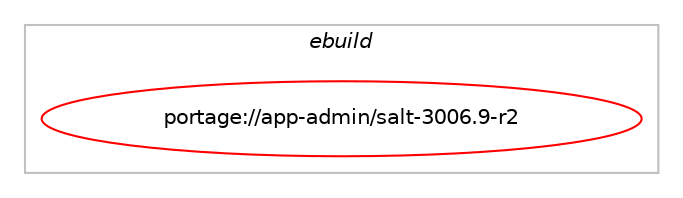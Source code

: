 digraph prolog {

# *************
# Graph options
# *************

newrank=true;
concentrate=true;
compound=true;
graph [rankdir=LR,fontname=Helvetica,fontsize=10,ranksep=1.5];#, ranksep=2.5, nodesep=0.2];
edge  [arrowhead=vee];
node  [fontname=Helvetica,fontsize=10];

# **********
# The ebuild
# **********

subgraph cluster_leftcol {
color=gray;
label=<<i>ebuild</i>>;
id [label="portage://app-admin/salt-3006.9-r2", color=red, width=4, href="../app-admin/salt-3006.9-r2.svg"];
}

# ****************
# The dependencies
# ****************

subgraph cluster_midcol {
color=gray;
label=<<i>dependencies</i>>;
subgraph cluster_compile {
fillcolor="#eeeeee";
style=filled;
label=<<i>compile</i>>;
}
subgraph cluster_compileandrun {
fillcolor="#eeeeee";
style=filled;
label=<<i>compile and run</i>>;
}
subgraph cluster_run {
fillcolor="#eeeeee";
style=filled;
label=<<i>run</i>>;
# *** BEGIN UNKNOWN DEPENDENCY TYPE (TODO) ***
# id -> equal(use_conditional_group(positive,amd64,portage://app-admin/salt-3006.9-r2,[use_conditional_group(positive,nova,portage://app-admin/salt-3006.9-r2,[use_conditional_group(positive,python_targets_python3_10,portage://app-admin/salt-3006.9-r2,[package_dependency(portage://app-admin/salt-3006.9-r2,run,no,dev-python,python-novaclient,greaterequal,[2.17.0,,,2.17.0],[],[use(optenable(python_targets_python3_10),negative),use(optenable(python_targets_python3_11),negative)])]),use_conditional_group(positive,python_targets_python3_11,portage://app-admin/salt-3006.9-r2,[package_dependency(portage://app-admin/salt-3006.9-r2,run,no,dev-python,python-novaclient,greaterequal,[2.17.0,,,2.17.0],[],[use(optenable(python_targets_python3_10),negative),use(optenable(python_targets_python3_11),negative)])])]),use_conditional_group(positive,neutron,portage://app-admin/salt-3006.9-r2,[use_conditional_group(positive,python_targets_python3_10,portage://app-admin/salt-3006.9-r2,[package_dependency(portage://app-admin/salt-3006.9-r2,run,no,dev-python,python-neutronclient,greaterequal,[2.3.6,,,2.3.6],[],[use(optenable(python_targets_python3_10),negative),use(optenable(python_targets_python3_11),negative)])]),use_conditional_group(positive,python_targets_python3_11,portage://app-admin/salt-3006.9-r2,[package_dependency(portage://app-admin/salt-3006.9-r2,run,no,dev-python,python-neutronclient,greaterequal,[2.3.6,,,2.3.6],[],[use(optenable(python_targets_python3_10),negative),use(optenable(python_targets_python3_11),negative)])])])]))
# *** END UNKNOWN DEPENDENCY TYPE (TODO) ***

# *** BEGIN UNKNOWN DEPENDENCY TYPE (TODO) ***
# id -> equal(use_conditional_group(positive,cheetah,portage://app-admin/salt-3006.9-r2,[package_dependency(portage://app-admin/salt-3006.9-r2,run,no,dev-python,cheetah3,greaterequal,[3.2.2,,,3.2.2],[],[use(optenable(python_targets_python3_10),negative),use(optenable(python_targets_python3_11),negative),use(optenable(python_targets_python3_12),negative)])]))
# *** END UNKNOWN DEPENDENCY TYPE (TODO) ***

# *** BEGIN UNKNOWN DEPENDENCY TYPE (TODO) ***
# id -> equal(use_conditional_group(positive,cherrypy,portage://app-admin/salt-3006.9-r2,[package_dependency(portage://app-admin/salt-3006.9-r2,run,no,dev-python,cherrypy,greaterequal,[18.6.1,,,18.6.1],[],[use(optenable(python_targets_python3_10),negative),use(optenable(python_targets_python3_11),negative),use(optenable(python_targets_python3_12),negative)])]))
# *** END UNKNOWN DEPENDENCY TYPE (TODO) ***

# *** BEGIN UNKNOWN DEPENDENCY TYPE (TODO) ***
# id -> equal(use_conditional_group(positive,genshi,portage://app-admin/salt-3006.9-r2,[package_dependency(portage://app-admin/salt-3006.9-r2,run,no,dev-python,genshi,none,[,,],[],[use(optenable(python_targets_python3_10),negative),use(optenable(python_targets_python3_11),negative),use(optenable(python_targets_python3_12),negative)])]))
# *** END UNKNOWN DEPENDENCY TYPE (TODO) ***

# *** BEGIN UNKNOWN DEPENDENCY TYPE (TODO) ***
# id -> equal(use_conditional_group(positive,gnupg,portage://app-admin/salt-3006.9-r2,[package_dependency(portage://app-admin/salt-3006.9-r2,run,no,dev-python,python-gnupg,none,[,,],[],[use(optenable(python_targets_python3_10),negative),use(optenable(python_targets_python3_11),negative),use(optenable(python_targets_python3_12),negative)])]))
# *** END UNKNOWN DEPENDENCY TYPE (TODO) ***

# *** BEGIN UNKNOWN DEPENDENCY TYPE (TODO) ***
# id -> equal(use_conditional_group(positive,keyring,portage://app-admin/salt-3006.9-r2,[package_dependency(portage://app-admin/salt-3006.9-r2,run,no,dev-python,keyring,none,[,,],[],[use(optenable(python_targets_python3_10),negative),use(optenable(python_targets_python3_11),negative),use(optenable(python_targets_python3_12),negative)])]))
# *** END UNKNOWN DEPENDENCY TYPE (TODO) ***

# *** BEGIN UNKNOWN DEPENDENCY TYPE (TODO) ***
# id -> equal(use_conditional_group(positive,ldap,portage://app-admin/salt-3006.9-r2,[package_dependency(portage://app-admin/salt-3006.9-r2,run,no,dev-python,python-ldap,none,[,,],[],[use(optenable(python_targets_python3_10),negative),use(optenable(python_targets_python3_11),negative),use(optenable(python_targets_python3_12),negative)])]))
# *** END UNKNOWN DEPENDENCY TYPE (TODO) ***

# *** BEGIN UNKNOWN DEPENDENCY TYPE (TODO) ***
# id -> equal(use_conditional_group(positive,libcloud,portage://app-admin/salt-3006.9-r2,[package_dependency(portage://app-admin/salt-3006.9-r2,run,no,dev-python,aiohttp,none,[,,],[],[use(optenable(python_targets_python3_10),negative),use(optenable(python_targets_python3_11),negative),use(optenable(python_targets_python3_12),negative)]),package_dependency(portage://app-admin/salt-3006.9-r2,run,no,dev-python,aiosignal,none,[,,],[],[use(optenable(python_targets_python3_10),negative),use(optenable(python_targets_python3_11),negative),use(optenable(python_targets_python3_12),negative)]),package_dependency(portage://app-admin/salt-3006.9-r2,run,no,dev-python,apache-libcloud,greaterequal,[2.5.0,,,2.5.0],[],[use(optenable(python_targets_python3_10),negative),use(optenable(python_targets_python3_11),negative),use(optenable(python_targets_python3_12),negative)]),package_dependency(portage://app-admin/salt-3006.9-r2,run,no,dev-python,async-timeout,none,[,,],[],[use(optenable(python_targets_python3_10),negative),use(optenable(python_targets_python3_11),negative),use(optenable(python_targets_python3_12),negative)])]))
# *** END UNKNOWN DEPENDENCY TYPE (TODO) ***

# *** BEGIN UNKNOWN DEPENDENCY TYPE (TODO) ***
# id -> equal(use_conditional_group(positive,libvirt,portage://app-admin/salt-3006.9-r2,[package_dependency(portage://app-admin/salt-3006.9-r2,run,no,dev-python,libvirt-python,none,[,,],[],[use(optenable(python_targets_python3_10),negative),use(optenable(python_targets_python3_11),negative),use(optenable(python_targets_python3_12),negative)])]))
# *** END UNKNOWN DEPENDENCY TYPE (TODO) ***

# *** BEGIN UNKNOWN DEPENDENCY TYPE (TODO) ***
# id -> equal(use_conditional_group(positive,mako,portage://app-admin/salt-3006.9-r2,[package_dependency(portage://app-admin/salt-3006.9-r2,run,no,dev-python,mako,none,[,,],[],[use(optenable(python_targets_python3_10),negative),use(optenable(python_targets_python3_11),negative),use(optenable(python_targets_python3_12),negative)])]))
# *** END UNKNOWN DEPENDENCY TYPE (TODO) ***

# *** BEGIN UNKNOWN DEPENDENCY TYPE (TODO) ***
# id -> equal(use_conditional_group(positive,mongodb,portage://app-admin/salt-3006.9-r2,[package_dependency(portage://app-admin/salt-3006.9-r2,run,no,dev-python,pymongo,none,[,,],[],[use(optenable(python_targets_python3_10),negative),use(optenable(python_targets_python3_11),negative),use(optenable(python_targets_python3_12),negative)])]))
# *** END UNKNOWN DEPENDENCY TYPE (TODO) ***

# *** BEGIN UNKNOWN DEPENDENCY TYPE (TODO) ***
# id -> equal(use_conditional_group(positive,openssl,portage://app-admin/salt-3006.9-r2,[package_dependency(portage://app-admin/salt-3006.9-r2,run,no,dev-libs,openssl,none,[,,],[slot(0),equal],[use(disable(bindist),negative)]),package_dependency(portage://app-admin/salt-3006.9-r2,run,no,dev-python,pyopenssl,greaterequal,[23.2.0,,,23.2.0],[],[use(optenable(python_targets_python3_10),negative),use(optenable(python_targets_python3_11),negative),use(optenable(python_targets_python3_12),negative)])]))
# *** END UNKNOWN DEPENDENCY TYPE (TODO) ***

# *** BEGIN UNKNOWN DEPENDENCY TYPE (TODO) ***
# id -> equal(use_conditional_group(positive,portage,portage://app-admin/salt-3006.9-r2,[package_dependency(portage://app-admin/salt-3006.9-r2,run,no,sys-apps,portage,none,[,,],[],[use(optenable(python_targets_python3_10),negative),use(optenable(python_targets_python3_11),negative),use(optenable(python_targets_python3_12),negative)])]))
# *** END UNKNOWN DEPENDENCY TYPE (TODO) ***

# *** BEGIN UNKNOWN DEPENDENCY TYPE (TODO) ***
# id -> equal(use_conditional_group(positive,profile,portage://app-admin/salt-3006.9-r2,[package_dependency(portage://app-admin/salt-3006.9-r2,run,no,dev-python,yappi,none,[,,],[],[use(optenable(python_targets_python3_10),negative),use(optenable(python_targets_python3_11),negative),use(optenable(python_targets_python3_12),negative)])]))
# *** END UNKNOWN DEPENDENCY TYPE (TODO) ***

# *** BEGIN UNKNOWN DEPENDENCY TYPE (TODO) ***
# id -> equal(use_conditional_group(positive,python_targets_python3_10,portage://app-admin/salt-3006.9-r2,[package_dependency(portage://app-admin/salt-3006.9-r2,run,no,dev-lang,python,none,[,,],[slot(3.10)],[])]))
# *** END UNKNOWN DEPENDENCY TYPE (TODO) ***

# *** BEGIN UNKNOWN DEPENDENCY TYPE (TODO) ***
# id -> equal(use_conditional_group(positive,python_targets_python3_11,portage://app-admin/salt-3006.9-r2,[package_dependency(portage://app-admin/salt-3006.9-r2,run,no,dev-lang,python,none,[,,],[slot(3.11)],[])]))
# *** END UNKNOWN DEPENDENCY TYPE (TODO) ***

# *** BEGIN UNKNOWN DEPENDENCY TYPE (TODO) ***
# id -> equal(use_conditional_group(positive,python_targets_python3_12,portage://app-admin/salt-3006.9-r2,[package_dependency(portage://app-admin/salt-3006.9-r2,run,no,dev-lang,python,none,[,,],[slot(3.12)],[])]))
# *** END UNKNOWN DEPENDENCY TYPE (TODO) ***

# *** BEGIN UNKNOWN DEPENDENCY TYPE (TODO) ***
# id -> equal(use_conditional_group(positive,raet,portage://app-admin/salt-3006.9-r2,[package_dependency(portage://app-admin/salt-3006.9-r2,run,no,dev-python,libnacl,greaterequal,[1.0.0,,,1.0.0],[],[use(optenable(python_targets_python3_10),negative),use(optenable(python_targets_python3_11),negative),use(optenable(python_targets_python3_12),negative)]),package_dependency(portage://app-admin/salt-3006.9-r2,run,no,dev-python,ioflo,greaterequal,[1.1.7,,,1.1.7],[],[use(optenable(python_targets_python3_10),negative),use(optenable(python_targets_python3_11),negative),use(optenable(python_targets_python3_12),negative)]),package_dependency(portage://app-admin/salt-3006.9-r2,run,no,dev-python,raet,greaterequal,[0.6.0,,,0.6.0],[],[use(optenable(python_targets_python3_10),negative),use(optenable(python_targets_python3_11),negative),use(optenable(python_targets_python3_12),negative)])]))
# *** END UNKNOWN DEPENDENCY TYPE (TODO) ***

# *** BEGIN UNKNOWN DEPENDENCY TYPE (TODO) ***
# id -> equal(use_conditional_group(positive,redis,portage://app-admin/salt-3006.9-r2,[package_dependency(portage://app-admin/salt-3006.9-r2,run,no,dev-python,redis,none,[,,],[],[use(optenable(python_targets_python3_10),negative),use(optenable(python_targets_python3_11),negative),use(optenable(python_targets_python3_12),negative)])]))
# *** END UNKNOWN DEPENDENCY TYPE (TODO) ***

# *** BEGIN UNKNOWN DEPENDENCY TYPE (TODO) ***
# id -> equal(use_conditional_group(positive,selinux,portage://app-admin/salt-3006.9-r2,[package_dependency(portage://app-admin/salt-3006.9-r2,run,no,sec-policy,selinux-salt,none,[,,],[],[])]))
# *** END UNKNOWN DEPENDENCY TYPE (TODO) ***

# *** BEGIN UNKNOWN DEPENDENCY TYPE (TODO) ***
# id -> equal(use_conditional_group(positive,vim-syntax,portage://app-admin/salt-3006.9-r2,[package_dependency(portage://app-admin/salt-3006.9-r2,run,no,app-vim,salt-vim,none,[,,],[],[])]))
# *** END UNKNOWN DEPENDENCY TYPE (TODO) ***

# *** BEGIN UNKNOWN DEPENDENCY TYPE (TODO) ***
# id -> equal(use_conditional_group(positive,zeromq,portage://app-admin/salt-3006.9-r2,[package_dependency(portage://app-admin/salt-3006.9-r2,run,no,dev-python,pyzmq,greaterequal,[19.0.0,,,19.0.0],[],[use(optenable(python_targets_python3_10),negative),use(optenable(python_targets_python3_11),negative),use(optenable(python_targets_python3_12),negative)])]))
# *** END UNKNOWN DEPENDENCY TYPE (TODO) ***

# *** BEGIN UNKNOWN DEPENDENCY TYPE (TODO) ***
# id -> equal(package_dependency(portage://app-admin/salt-3006.9-r2,run,no,dev-python,backports-ssl-match-hostname,none,[,,],[],[use(optenable(python_targets_python3_10),negative),use(optenable(python_targets_python3_11),negative),use(optenable(python_targets_python3_12),negative)]))
# *** END UNKNOWN DEPENDENCY TYPE (TODO) ***

# *** BEGIN UNKNOWN DEPENDENCY TYPE (TODO) ***
# id -> equal(package_dependency(portage://app-admin/salt-3006.9-r2,run,no,dev-python,certifi,greaterequal,[2023.07.22,,,2023.07.22],[],[use(optenable(python_targets_python3_10),negative),use(optenable(python_targets_python3_11),negative),use(optenable(python_targets_python3_12),negative)]))
# *** END UNKNOWN DEPENDENCY TYPE (TODO) ***

# *** BEGIN UNKNOWN DEPENDENCY TYPE (TODO) ***
# id -> equal(package_dependency(portage://app-admin/salt-3006.9-r2,run,no,dev-python,croniter,none,[,,],[],[use(optenable(python_targets_python3_10),negative),use(optenable(python_targets_python3_11),negative),use(optenable(python_targets_python3_12),negative)]))
# *** END UNKNOWN DEPENDENCY TYPE (TODO) ***

# *** BEGIN UNKNOWN DEPENDENCY TYPE (TODO) ***
# id -> equal(package_dependency(portage://app-admin/salt-3006.9-r2,run,no,dev-python,cryptography,greaterequal,[41.0.3,,,41.0.3],[],[use(optenable(python_targets_python3_10),negative),use(optenable(python_targets_python3_11),negative),use(optenable(python_targets_python3_12),negative)]))
# *** END UNKNOWN DEPENDENCY TYPE (TODO) ***

# *** BEGIN UNKNOWN DEPENDENCY TYPE (TODO) ***
# id -> equal(package_dependency(portage://app-admin/salt-3006.9-r2,run,no,dev-python,distro,greaterequal,[1.5,,,1.5],[],[use(optenable(python_targets_python3_10),negative),use(optenable(python_targets_python3_11),negative),use(optenable(python_targets_python3_12),negative)]))
# *** END UNKNOWN DEPENDENCY TYPE (TODO) ***

# *** BEGIN UNKNOWN DEPENDENCY TYPE (TODO) ***
# id -> equal(package_dependency(portage://app-admin/salt-3006.9-r2,run,no,dev-python,jinja,greaterequal,[3.1.4,,,3.1.4],[],[use(optenable(python_targets_python3_10),negative),use(optenable(python_targets_python3_11),negative),use(optenable(python_targets_python3_12),negative)]))
# *** END UNKNOWN DEPENDENCY TYPE (TODO) ***

# *** BEGIN UNKNOWN DEPENDENCY TYPE (TODO) ***
# id -> equal(package_dependency(portage://app-admin/salt-3006.9-r2,run,no,dev-python,jmespath,none,[,,],[],[use(optenable(python_targets_python3_10),negative),use(optenable(python_targets_python3_11),negative),use(optenable(python_targets_python3_12),negative)]))
# *** END UNKNOWN DEPENDENCY TYPE (TODO) ***

# *** BEGIN UNKNOWN DEPENDENCY TYPE (TODO) ***
# id -> equal(package_dependency(portage://app-admin/salt-3006.9-r2,run,no,dev-python,libnacl,none,[,,],[],[use(optenable(python_targets_python3_10),negative),use(optenable(python_targets_python3_11),negative),use(optenable(python_targets_python3_12),negative)]))
# *** END UNKNOWN DEPENDENCY TYPE (TODO) ***

# *** BEGIN UNKNOWN DEPENDENCY TYPE (TODO) ***
# id -> equal(package_dependency(portage://app-admin/salt-3006.9-r2,run,no,dev-python,looseversion,none,[,,],[],[use(optenable(python_targets_python3_10),negative),use(optenable(python_targets_python3_11),negative),use(optenable(python_targets_python3_12),negative)]))
# *** END UNKNOWN DEPENDENCY TYPE (TODO) ***

# *** BEGIN UNKNOWN DEPENDENCY TYPE (TODO) ***
# id -> equal(package_dependency(portage://app-admin/salt-3006.9-r2,run,no,dev-python,markupsafe,greaterequal,[2.1.2,,,2.1.2],[],[use(optenable(python_targets_python3_10),negative),use(optenable(python_targets_python3_11),negative),use(optenable(python_targets_python3_12),negative)]))
# *** END UNKNOWN DEPENDENCY TYPE (TODO) ***

# *** BEGIN UNKNOWN DEPENDENCY TYPE (TODO) ***
# id -> equal(package_dependency(portage://app-admin/salt-3006.9-r2,run,no,dev-python,msgpack,greaterequal,[1.0.0,,,1.0.0],[],[use(optenable(python_targets_python3_10),negative),use(optenable(python_targets_python3_11),negative),use(optenable(python_targets_python3_12),negative)]))
# *** END UNKNOWN DEPENDENCY TYPE (TODO) ***

# *** BEGIN UNKNOWN DEPENDENCY TYPE (TODO) ***
# id -> equal(package_dependency(portage://app-admin/salt-3006.9-r2,run,no,dev-python,packaging,greaterequal,[21.3,,,21.3],[],[use(optenable(python_targets_python3_10),negative),use(optenable(python_targets_python3_11),negative),use(optenable(python_targets_python3_12),negative)]))
# *** END UNKNOWN DEPENDENCY TYPE (TODO) ***

# *** BEGIN UNKNOWN DEPENDENCY TYPE (TODO) ***
# id -> equal(package_dependency(portage://app-admin/salt-3006.9-r2,run,no,dev-python,psutil,greaterequal,[5.0.0,,,5.0.0],[],[use(optenable(python_targets_python3_10),negative),use(optenable(python_targets_python3_11),negative),use(optenable(python_targets_python3_12),negative)]))
# *** END UNKNOWN DEPENDENCY TYPE (TODO) ***

# *** BEGIN UNKNOWN DEPENDENCY TYPE (TODO) ***
# id -> equal(package_dependency(portage://app-admin/salt-3006.9-r2,run,no,dev-python,pycryptodome,greaterequal,[3.19.1,,,3.19.1],[],[use(optenable(python_targets_python3_10),negative),use(optenable(python_targets_python3_11),negative),use(optenable(python_targets_python3_12),negative)]))
# *** END UNKNOWN DEPENDENCY TYPE (TODO) ***

# *** BEGIN UNKNOWN DEPENDENCY TYPE (TODO) ***
# id -> equal(package_dependency(portage://app-admin/salt-3006.9-r2,run,no,dev-python,pyyaml,greaterequal,[6.0.1,,,6.0.1],[],[use(optenable(python_targets_python3_10),negative),use(optenable(python_targets_python3_11),negative),use(optenable(python_targets_python3_12),negative)]))
# *** END UNKNOWN DEPENDENCY TYPE (TODO) ***

# *** BEGIN UNKNOWN DEPENDENCY TYPE (TODO) ***
# id -> equal(package_dependency(portage://app-admin/salt-3006.9-r2,run,no,dev-python,requests,greaterequal,[2.32.3,,,2.32.3],[],[use(optenable(python_targets_python3_10),negative),use(optenable(python_targets_python3_11),negative),use(optenable(python_targets_python3_12),negative)]))
# *** END UNKNOWN DEPENDENCY TYPE (TODO) ***

# *** BEGIN UNKNOWN DEPENDENCY TYPE (TODO) ***
# id -> equal(package_dependency(portage://app-admin/salt-3006.9-r2,run,no,dev-python,setuptools,none,[,,],[],[use(optenable(python_targets_python3_10),negative),use(optenable(python_targets_python3_11),negative),use(optenable(python_targets_python3_12),negative)]))
# *** END UNKNOWN DEPENDENCY TYPE (TODO) ***

# *** BEGIN UNKNOWN DEPENDENCY TYPE (TODO) ***
# id -> equal(package_dependency(portage://app-admin/salt-3006.9-r2,run,no,dev-python,tomli,none,[,,],[],[use(optenable(python_targets_python3_10),negative),use(optenable(python_targets_python3_11),negative),use(optenable(python_targets_python3_12),negative)]))
# *** END UNKNOWN DEPENDENCY TYPE (TODO) ***

# *** BEGIN UNKNOWN DEPENDENCY TYPE (TODO) ***
# id -> equal(package_dependency(portage://app-admin/salt-3006.9-r2,run,no,dev-python,watchdog,none,[,,],[],[use(optenable(python_targets_python3_10),negative),use(optenable(python_targets_python3_11),negative),use(optenable(python_targets_python3_12),negative)]))
# *** END UNKNOWN DEPENDENCY TYPE (TODO) ***

# *** BEGIN UNKNOWN DEPENDENCY TYPE (TODO) ***
# id -> equal(package_dependency(portage://app-admin/salt-3006.9-r2,run,no,dev-python,werkzeug,greaterequal,[3.0.3,,,3.0.3],[],[use(optenable(python_targets_python3_10),negative),use(optenable(python_targets_python3_11),negative),use(optenable(python_targets_python3_12),negative)]))
# *** END UNKNOWN DEPENDENCY TYPE (TODO) ***

# *** BEGIN UNKNOWN DEPENDENCY TYPE (TODO) ***
# id -> equal(package_dependency(portage://app-admin/salt-3006.9-r2,run,no,sys-apps,pciutils,none,[,,],[],[]))
# *** END UNKNOWN DEPENDENCY TYPE (TODO) ***

}
}

# **************
# The candidates
# **************

subgraph cluster_choices {
rank=same;
color=gray;
label=<<i>candidates</i>>;

}

}
